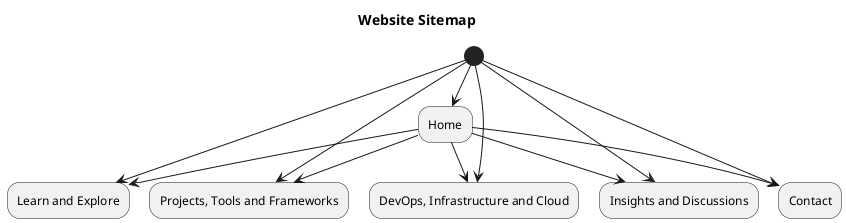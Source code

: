 @startuml

title Website Sitemap

(*) --> Home
(*) --> "Learn and Explore" as LearnAndExplore
(*) --> "Projects, Tools and Frameworks" as ProjectsToolsFrameworks
(*) --> "DevOps, Infrastructure and Cloud" as DevOpsInfrastructureCloud
(*) --> "Insights and Discussions" as InsightsDiscussions
(*) --> Contact
Home --> "Learn and Explore" as LearnAndExplore
Home --> "Projects, Tools and Frameworks" as ProjectsToolsFrameworks
Home --> "DevOps, Infrastructure and Cloud" as DevOpsInfrastructureCloud
Home --> "Insights and Discussions" as InsightsDiscussions
Home --> Contact

@enduml
